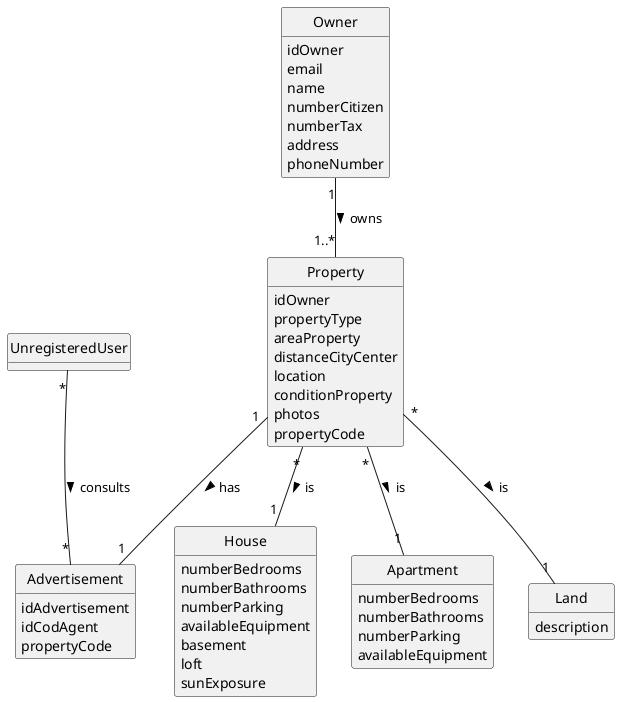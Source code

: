 @startuml
skinparam monochrome true
skinparam packageStyle rectangle
skinparam shadowing false

'left to right direction

skinparam classAttributeIconSize 0

hide circle
hide methods


class Property{
    idOwner
    propertyType
    areaProperty
    distanceCityCenter
    location
    conditionProperty
    photos
    propertyCode
}

class UnregisteredUser

class Owner {
    idOwner
    email
    name
    numberCitizen
    numberTax
    address
    phoneNumber
}


class House {
    numberBedrooms
    numberBathrooms
    numberParking
    availableEquipment
    basement
    loft
    sunExposure
}

class Apartment{
    numberBedrooms
    numberBathrooms
    numberParking
    availableEquipment
}

class Land{
    description
}

class Advertisement {
    idAdvertisement
    idCodAgent
    propertyCode
}



UnregisteredUser "*" -- "*" Advertisement: consults >
Owner "1"--"1..*" Property: owns >
Property "*" -- "1" Land: is >
Property "*" -- "1" Apartment: is >
Property "*" -- "1" House: is >
Property "1" -- "1" Advertisement: has >

@enduml